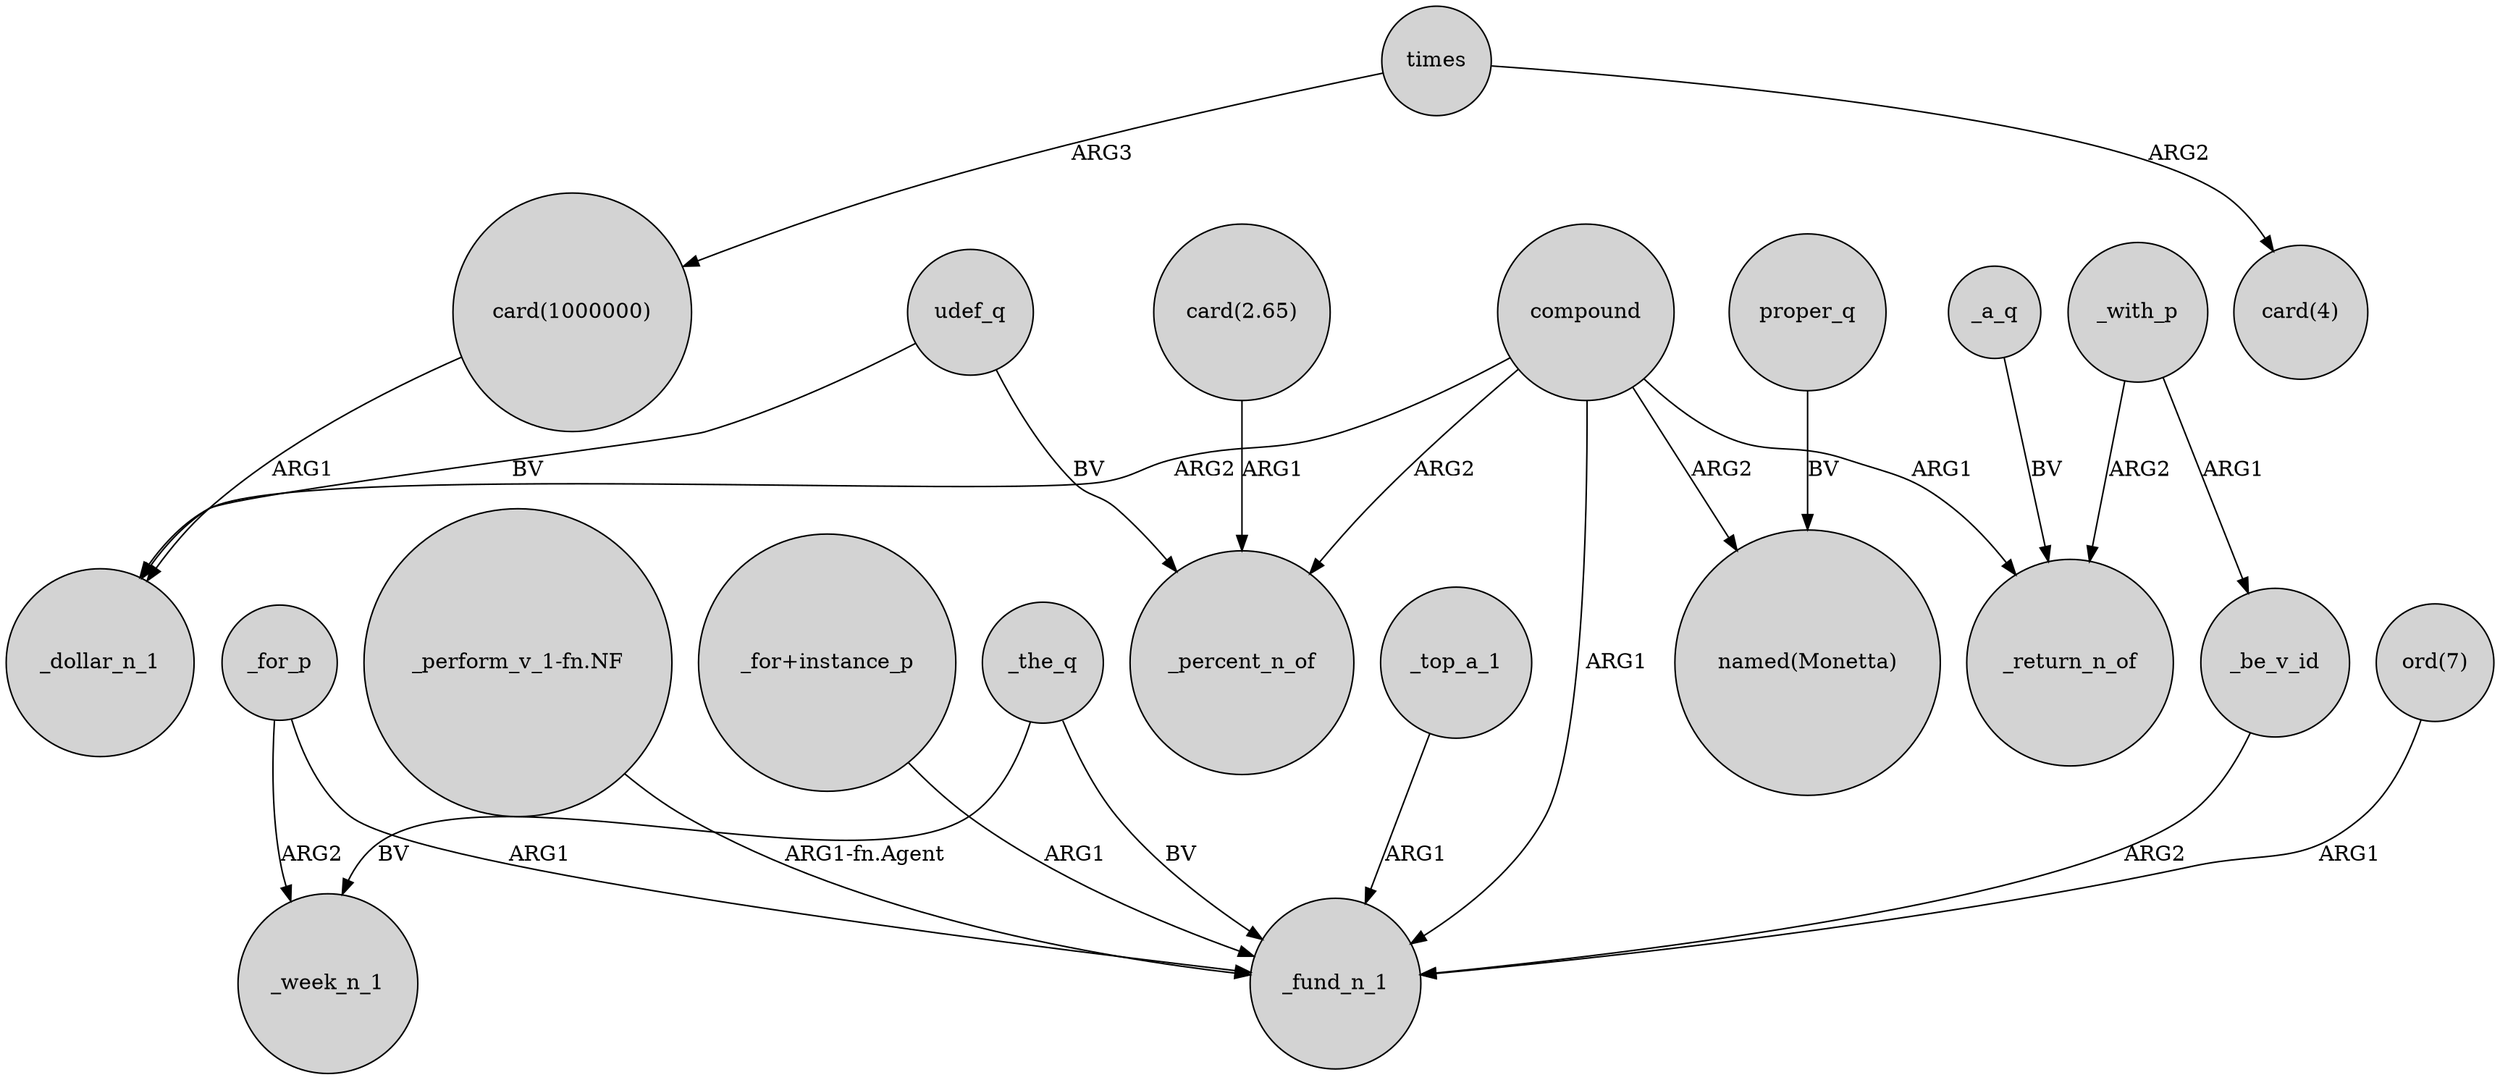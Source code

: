 digraph {
	node [shape=circle style=filled]
	"card(1000000)" -> _dollar_n_1 [label=ARG1]
	_for_p -> _fund_n_1 [label=ARG1]
	"card(2.65)" -> _percent_n_of [label=ARG1]
	_be_v_id -> _fund_n_1 [label=ARG2]
	"ord(7)" -> _fund_n_1 [label=ARG1]
	"_perform_v_1-fn.NF" -> _fund_n_1 [label="ARG1-fn.Agent"]
	compound -> _percent_n_of [label=ARG2]
	_the_q -> _fund_n_1 [label=BV]
	_a_q -> _return_n_of [label=BV]
	compound -> "named(Monetta)" [label=ARG2]
	"_for+instance_p" -> _fund_n_1 [label=ARG1]
	times -> "card(4)" [label=ARG2]
	_with_p -> _be_v_id [label=ARG1]
	times -> "card(1000000)" [label=ARG3]
	_for_p -> _week_n_1 [label=ARG2]
	_the_q -> _week_n_1 [label=BV]
	_with_p -> _return_n_of [label=ARG2]
	proper_q -> "named(Monetta)" [label=BV]
	udef_q -> _dollar_n_1 [label=BV]
	udef_q -> _percent_n_of [label=BV]
	compound -> _dollar_n_1 [label=ARG2]
	compound -> _return_n_of [label=ARG1]
	compound -> _fund_n_1 [label=ARG1]
	_top_a_1 -> _fund_n_1 [label=ARG1]
}
